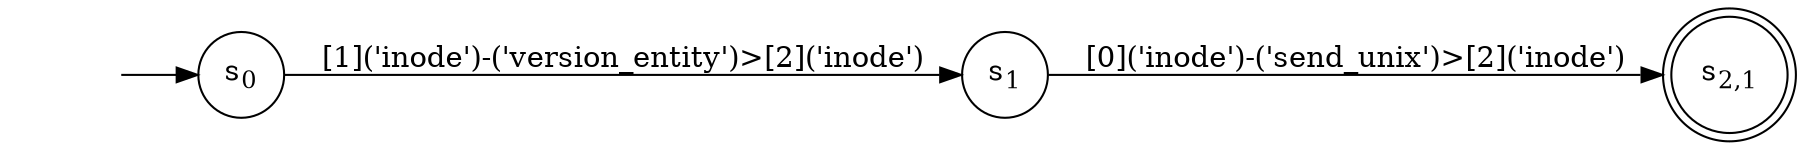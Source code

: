 digraph DFA {
    rankdir = LR;
    I [style = invis];
    I -> S0;
    S0 [label = <s<sub>0</sub>>, shape = circle];
    S1 [label = <s<sub>1</sub>>, shape = circle];
    S2 [label = <s<sub>2,1</sub>>, shape = circle, peripheries = 2];
    S1 -> S2 [label = "[0]('inode')-('send_unix')>[2]('inode')"];
    S0 -> S1 [label = "[1]('inode')-('version_entity')>[2]('inode')"];
}
